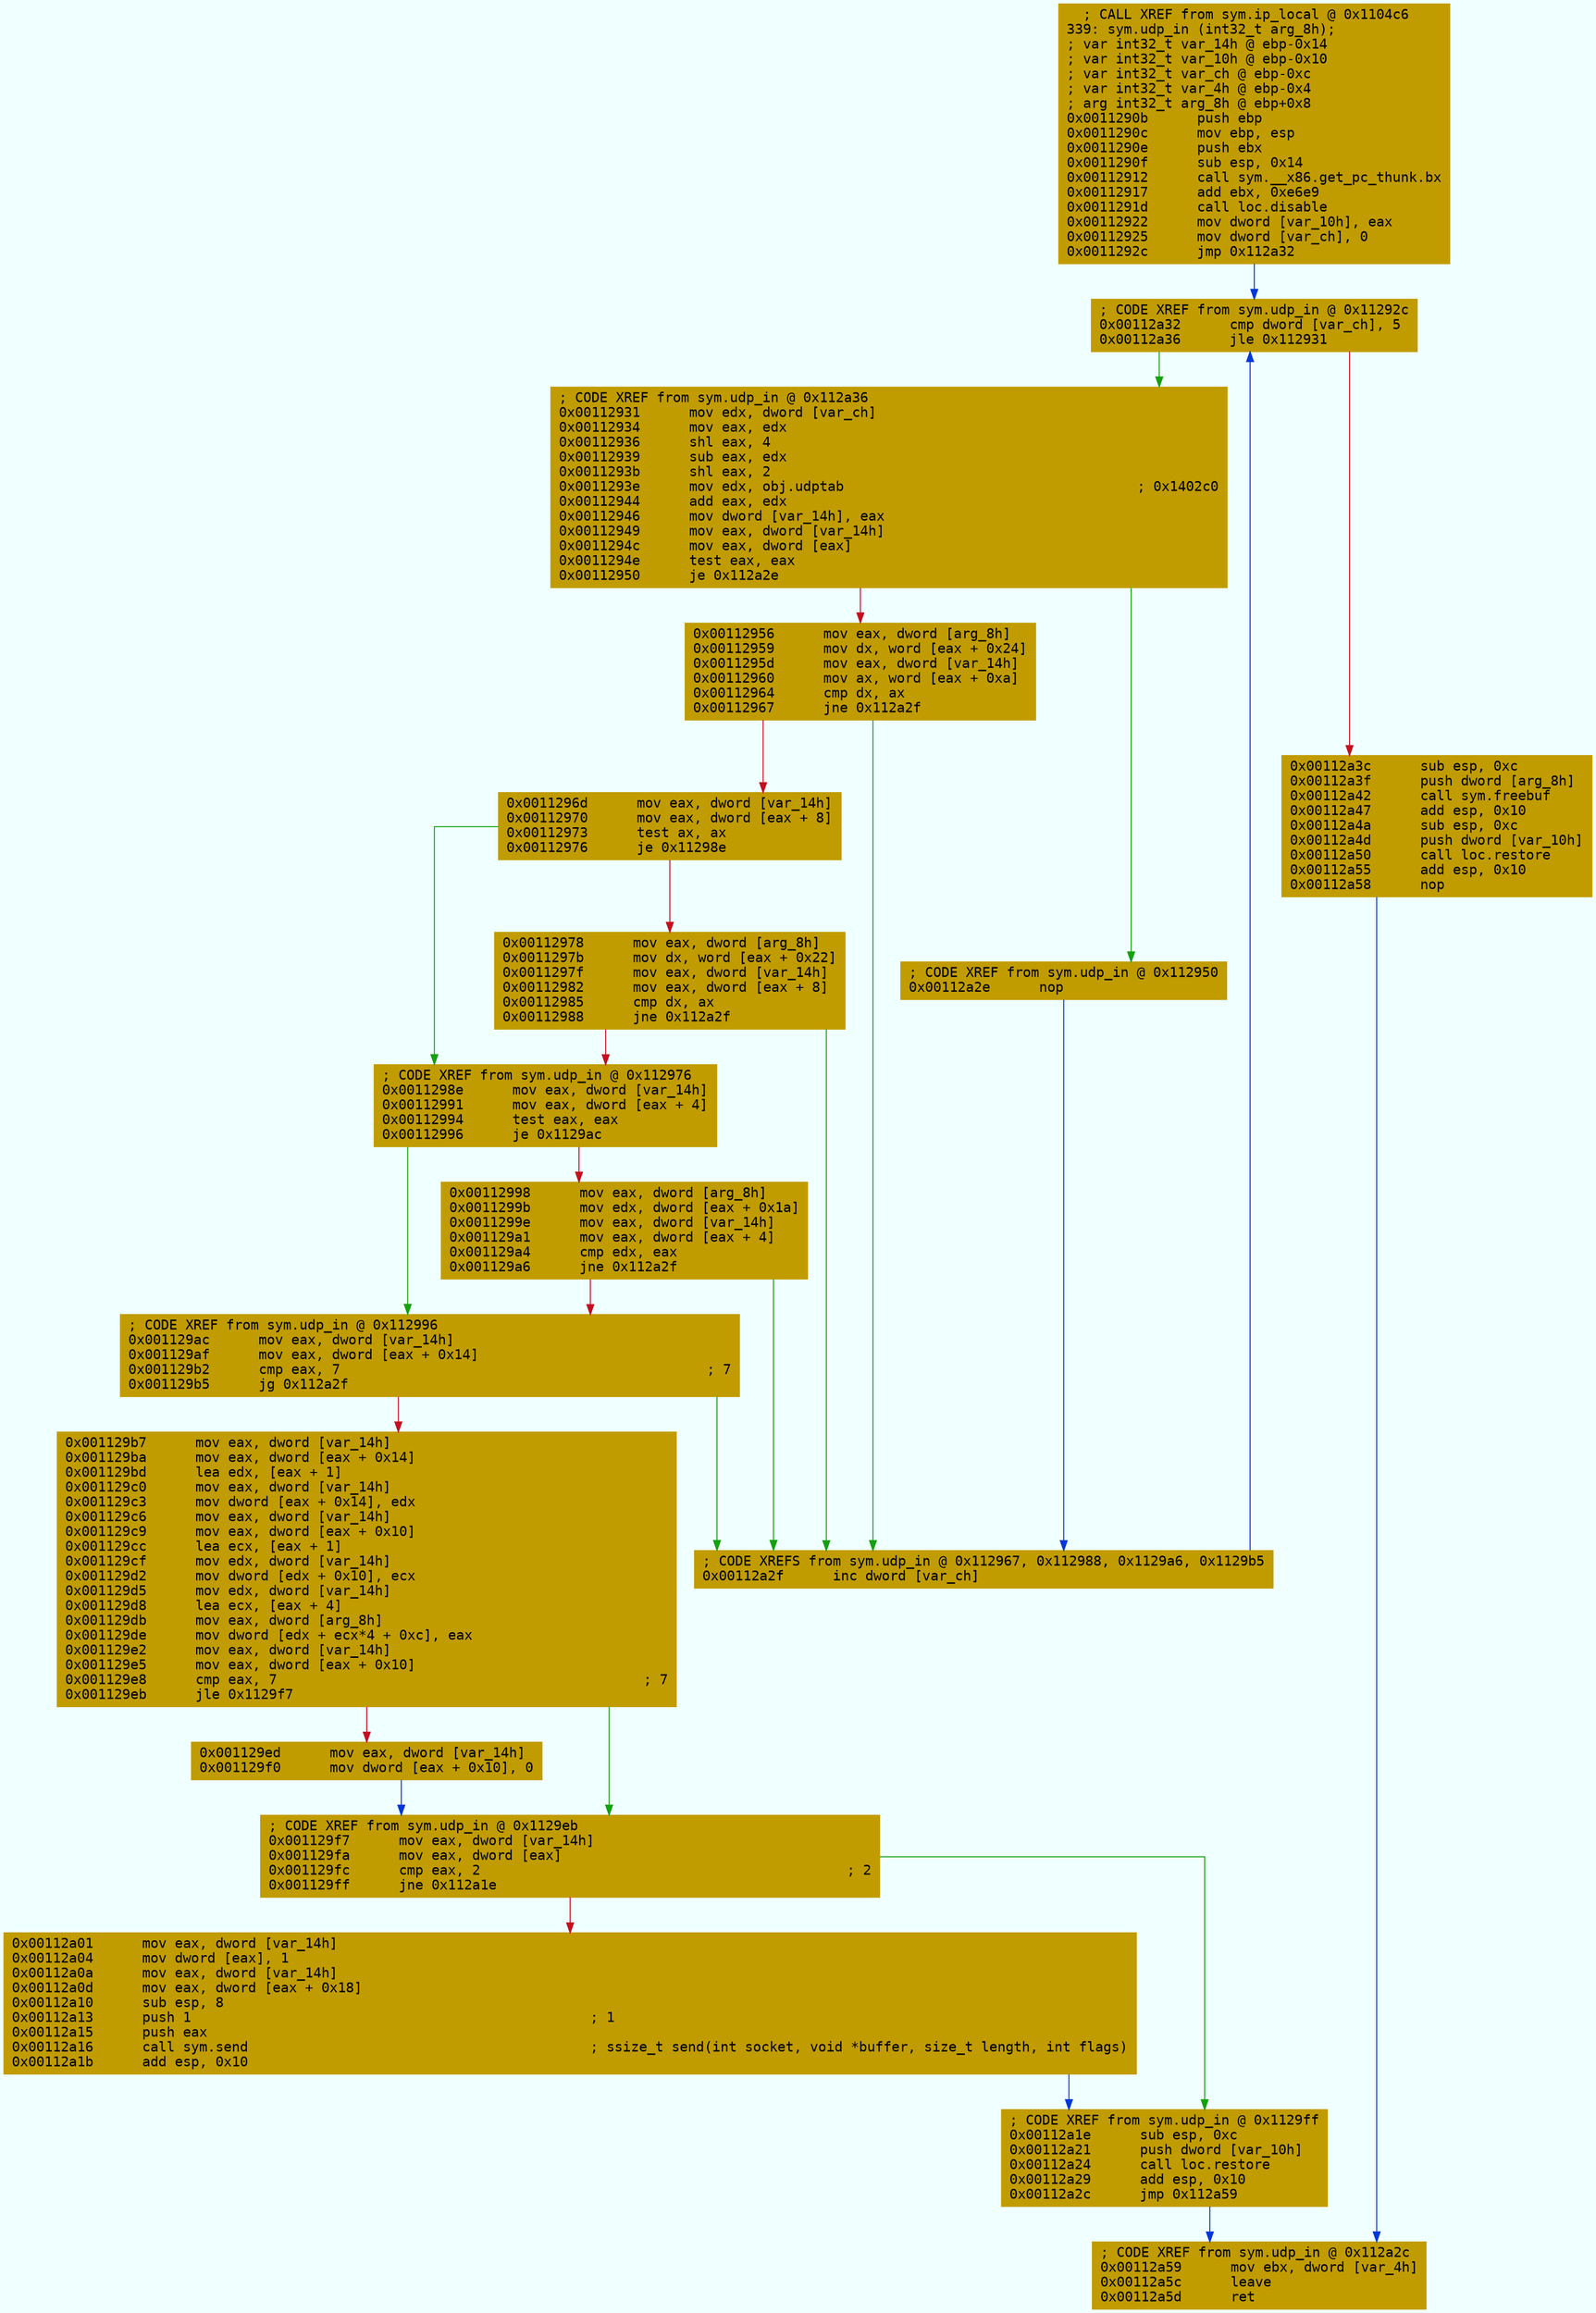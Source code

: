 digraph code {
	graph [bgcolor=azure fontsize=8 fontname="Courier" splines="ortho"];
	node [fillcolor=gray style=filled shape=box];
	edge [arrowhead="normal"];
	"0x0011290b" [URL="sym.udp_in/0x0011290b", fillcolor="#c19c00",color="#c19c00", fontname="Courier",label="  ; CALL XREF from sym.ip_local @ 0x1104c6\l339: sym.udp_in (int32_t arg_8h);\l; var int32_t var_14h @ ebp-0x14\l; var int32_t var_10h @ ebp-0x10\l; var int32_t var_ch @ ebp-0xc\l; var int32_t var_4h @ ebp-0x4\l; arg int32_t arg_8h @ ebp+0x8\l0x0011290b      push ebp\l0x0011290c      mov ebp, esp\l0x0011290e      push ebx\l0x0011290f      sub esp, 0x14\l0x00112912      call sym.__x86.get_pc_thunk.bx\l0x00112917      add ebx, 0xe6e9\l0x0011291d      call loc.disable\l0x00112922      mov dword [var_10h], eax\l0x00112925      mov dword [var_ch], 0\l0x0011292c      jmp 0x112a32\l"]
	"0x00112931" [URL="sym.udp_in/0x00112931", fillcolor="#c19c00",color="#c19c00", fontname="Courier",label="; CODE XREF from sym.udp_in @ 0x112a36\l0x00112931      mov edx, dword [var_ch]\l0x00112934      mov eax, edx\l0x00112936      shl eax, 4\l0x00112939      sub eax, edx\l0x0011293b      shl eax, 2\l0x0011293e      mov edx, obj.udptab                                    ; 0x1402c0\l0x00112944      add eax, edx\l0x00112946      mov dword [var_14h], eax\l0x00112949      mov eax, dword [var_14h]\l0x0011294c      mov eax, dword [eax]\l0x0011294e      test eax, eax\l0x00112950      je 0x112a2e\l"]
	"0x00112956" [URL="sym.udp_in/0x00112956", fillcolor="#c19c00",color="#c19c00", fontname="Courier",label="0x00112956      mov eax, dword [arg_8h]\l0x00112959      mov dx, word [eax + 0x24]\l0x0011295d      mov eax, dword [var_14h]\l0x00112960      mov ax, word [eax + 0xa]\l0x00112964      cmp dx, ax\l0x00112967      jne 0x112a2f\l"]
	"0x0011296d" [URL="sym.udp_in/0x0011296d", fillcolor="#c19c00",color="#c19c00", fontname="Courier",label="0x0011296d      mov eax, dword [var_14h]\l0x00112970      mov eax, dword [eax + 8]\l0x00112973      test ax, ax\l0x00112976      je 0x11298e\l"]
	"0x00112978" [URL="sym.udp_in/0x00112978", fillcolor="#c19c00",color="#c19c00", fontname="Courier",label="0x00112978      mov eax, dword [arg_8h]\l0x0011297b      mov dx, word [eax + 0x22]\l0x0011297f      mov eax, dword [var_14h]\l0x00112982      mov eax, dword [eax + 8]\l0x00112985      cmp dx, ax\l0x00112988      jne 0x112a2f\l"]
	"0x0011298e" [URL="sym.udp_in/0x0011298e", fillcolor="#c19c00",color="#c19c00", fontname="Courier",label="; CODE XREF from sym.udp_in @ 0x112976\l0x0011298e      mov eax, dword [var_14h]\l0x00112991      mov eax, dword [eax + 4]\l0x00112994      test eax, eax\l0x00112996      je 0x1129ac\l"]
	"0x00112998" [URL="sym.udp_in/0x00112998", fillcolor="#c19c00",color="#c19c00", fontname="Courier",label="0x00112998      mov eax, dword [arg_8h]\l0x0011299b      mov edx, dword [eax + 0x1a]\l0x0011299e      mov eax, dword [var_14h]\l0x001129a1      mov eax, dword [eax + 4]\l0x001129a4      cmp edx, eax\l0x001129a6      jne 0x112a2f\l"]
	"0x001129ac" [URL="sym.udp_in/0x001129ac", fillcolor="#c19c00",color="#c19c00", fontname="Courier",label="; CODE XREF from sym.udp_in @ 0x112996\l0x001129ac      mov eax, dword [var_14h]\l0x001129af      mov eax, dword [eax + 0x14]\l0x001129b2      cmp eax, 7                                             ; 7\l0x001129b5      jg 0x112a2f\l"]
	"0x001129b7" [URL="sym.udp_in/0x001129b7", fillcolor="#c19c00",color="#c19c00", fontname="Courier",label="0x001129b7      mov eax, dword [var_14h]\l0x001129ba      mov eax, dword [eax + 0x14]\l0x001129bd      lea edx, [eax + 1]\l0x001129c0      mov eax, dword [var_14h]\l0x001129c3      mov dword [eax + 0x14], edx\l0x001129c6      mov eax, dword [var_14h]\l0x001129c9      mov eax, dword [eax + 0x10]\l0x001129cc      lea ecx, [eax + 1]\l0x001129cf      mov edx, dword [var_14h]\l0x001129d2      mov dword [edx + 0x10], ecx\l0x001129d5      mov edx, dword [var_14h]\l0x001129d8      lea ecx, [eax + 4]\l0x001129db      mov eax, dword [arg_8h]\l0x001129de      mov dword [edx + ecx*4 + 0xc], eax\l0x001129e2      mov eax, dword [var_14h]\l0x001129e5      mov eax, dword [eax + 0x10]\l0x001129e8      cmp eax, 7                                             ; 7\l0x001129eb      jle 0x1129f7\l"]
	"0x001129ed" [URL="sym.udp_in/0x001129ed", fillcolor="#c19c00",color="#c19c00", fontname="Courier",label="0x001129ed      mov eax, dword [var_14h]\l0x001129f0      mov dword [eax + 0x10], 0\l"]
	"0x001129f7" [URL="sym.udp_in/0x001129f7", fillcolor="#c19c00",color="#c19c00", fontname="Courier",label="; CODE XREF from sym.udp_in @ 0x1129eb\l0x001129f7      mov eax, dword [var_14h]\l0x001129fa      mov eax, dword [eax]\l0x001129fc      cmp eax, 2                                             ; 2\l0x001129ff      jne 0x112a1e\l"]
	"0x00112a01" [URL="sym.udp_in/0x00112a01", fillcolor="#c19c00",color="#c19c00", fontname="Courier",label="0x00112a01      mov eax, dword [var_14h]\l0x00112a04      mov dword [eax], 1\l0x00112a0a      mov eax, dword [var_14h]\l0x00112a0d      mov eax, dword [eax + 0x18]\l0x00112a10      sub esp, 8\l0x00112a13      push 1                                                 ; 1\l0x00112a15      push eax\l0x00112a16      call sym.send                                          ; ssize_t send(int socket, void *buffer, size_t length, int flags)\l0x00112a1b      add esp, 0x10\l"]
	"0x00112a1e" [URL="sym.udp_in/0x00112a1e", fillcolor="#c19c00",color="#c19c00", fontname="Courier",label="; CODE XREF from sym.udp_in @ 0x1129ff\l0x00112a1e      sub esp, 0xc\l0x00112a21      push dword [var_10h]\l0x00112a24      call loc.restore\l0x00112a29      add esp, 0x10\l0x00112a2c      jmp 0x112a59\l"]
	"0x00112a2e" [URL="sym.udp_in/0x00112a2e", fillcolor="#c19c00",color="#c19c00", fontname="Courier",label="; CODE XREF from sym.udp_in @ 0x112950\l0x00112a2e      nop\l"]
	"0x00112a2f" [URL="sym.udp_in/0x00112a2f", fillcolor="#c19c00",color="#c19c00", fontname="Courier",label="; CODE XREFS from sym.udp_in @ 0x112967, 0x112988, 0x1129a6, 0x1129b5\l0x00112a2f      inc dword [var_ch]\l"]
	"0x00112a32" [URL="sym.udp_in/0x00112a32", fillcolor="#c19c00",color="#c19c00", fontname="Courier",label="; CODE XREF from sym.udp_in @ 0x11292c\l0x00112a32      cmp dword [var_ch], 5\l0x00112a36      jle 0x112931\l"]
	"0x00112a3c" [URL="sym.udp_in/0x00112a3c", fillcolor="#c19c00",color="#c19c00", fontname="Courier",label="0x00112a3c      sub esp, 0xc\l0x00112a3f      push dword [arg_8h]\l0x00112a42      call sym.freebuf\l0x00112a47      add esp, 0x10\l0x00112a4a      sub esp, 0xc\l0x00112a4d      push dword [var_10h]\l0x00112a50      call loc.restore\l0x00112a55      add esp, 0x10\l0x00112a58      nop\l"]
	"0x00112a59" [URL="sym.udp_in/0x00112a59", fillcolor="#c19c00",color="#c19c00", fontname="Courier",label="; CODE XREF from sym.udp_in @ 0x112a2c\l0x00112a59      mov ebx, dword [var_4h]\l0x00112a5c      leave\l0x00112a5d      ret\l"]
        "0x0011290b" -> "0x00112a32" [color="#0037da"];
        "0x00112931" -> "0x00112a2e" [color="#13a10e"];
        "0x00112931" -> "0x00112956" [color="#c50f1f"];
        "0x00112956" -> "0x00112a2f" [color="#13a10e"];
        "0x00112956" -> "0x0011296d" [color="#c50f1f"];
        "0x0011296d" -> "0x0011298e" [color="#13a10e"];
        "0x0011296d" -> "0x00112978" [color="#c50f1f"];
        "0x00112978" -> "0x00112a2f" [color="#13a10e"];
        "0x00112978" -> "0x0011298e" [color="#c50f1f"];
        "0x0011298e" -> "0x001129ac" [color="#13a10e"];
        "0x0011298e" -> "0x00112998" [color="#c50f1f"];
        "0x00112998" -> "0x00112a2f" [color="#13a10e"];
        "0x00112998" -> "0x001129ac" [color="#c50f1f"];
        "0x001129ac" -> "0x00112a2f" [color="#13a10e"];
        "0x001129ac" -> "0x001129b7" [color="#c50f1f"];
        "0x001129b7" -> "0x001129f7" [color="#13a10e"];
        "0x001129b7" -> "0x001129ed" [color="#c50f1f"];
        "0x001129ed" -> "0x001129f7" [color="#0037da"];
        "0x001129f7" -> "0x00112a1e" [color="#13a10e"];
        "0x001129f7" -> "0x00112a01" [color="#c50f1f"];
        "0x00112a01" -> "0x00112a1e" [color="#0037da"];
        "0x00112a1e" -> "0x00112a59" [color="#0037da"];
        "0x00112a2e" -> "0x00112a2f" [color="#0037da"];
        "0x00112a2f" -> "0x00112a32" [color="#0037da"];
        "0x00112a32" -> "0x00112931" [color="#13a10e"];
        "0x00112a32" -> "0x00112a3c" [color="#c50f1f"];
        "0x00112a3c" -> "0x00112a59" [color="#0037da"];
}
